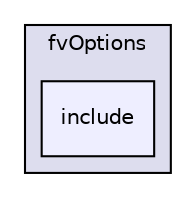 digraph "src/fvOptions/include" {
  bgcolor=transparent;
  compound=true
  node [ fontsize="10", fontname="Helvetica"];
  edge [ labelfontsize="10", labelfontname="Helvetica"];
  subgraph clusterdir_3feeed9f14097927738cfbd9bcefd859 {
    graph [ bgcolor="#ddddee", pencolor="black", label="fvOptions" fontname="Helvetica", fontsize="10", URL="dir_3feeed9f14097927738cfbd9bcefd859.html"]
  dir_257b47bbfa56ff90f7ec23347a7bb1a6 [shape=box, label="include", style="filled", fillcolor="#eeeeff", pencolor="black", URL="dir_257b47bbfa56ff90f7ec23347a7bb1a6.html"];
  }
}
